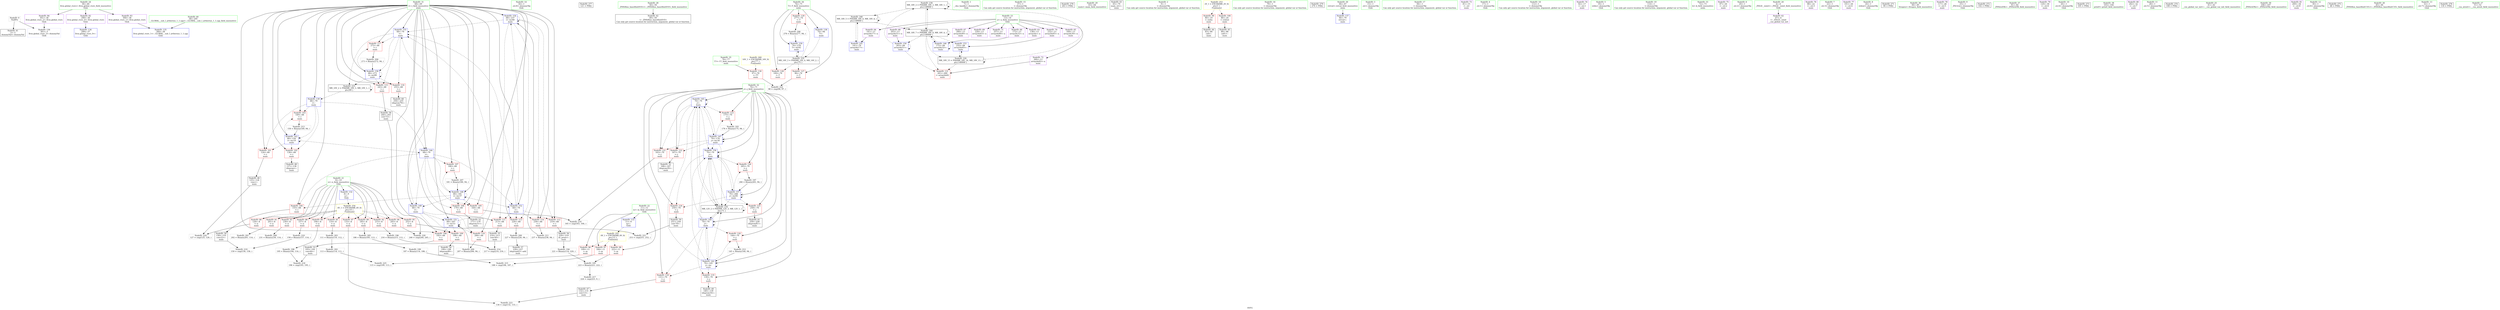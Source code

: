 digraph "SVFG" {
	label="SVFG";

	Node0x562e03833e10 [shape=record,color=grey,label="{NodeID: 0\nNullPtr}"];
	Node0x562e03833e10 -> Node0x562e0384ff10[style=solid];
	Node0x562e03833e10 -> Node0x562e03856e30[style=solid];
	Node0x562e038505f0 [shape=record,color=red,label="{NodeID: 97\n184\<--11\n\<--m\nmain\n}"];
	Node0x562e038505f0 -> Node0x562e0385cb70[style=solid];
	Node0x562e038343f0 [shape=record,color=green,label="{NodeID: 14\n34\<--1\n.str.8\<--dummyObj\nGlob }"];
	Node0x562e0387a140 [shape=record,color=black,label="{NodeID: 277\n121 = PHI()\n}"];
	Node0x562e03853f10 [shape=record,color=grey,label="{NodeID: 194\n221 = Binary(114, 220, )\n}"];
	Node0x562e03853f10 -> Node0x562e03854090[style=solid];
	Node0x562e03851150 [shape=record,color=red,label="{NodeID: 111\n213\<--68\n\<--i\nmain\n}"];
	Node0x562e03851150 -> Node0x562e03851af0[style=solid];
	Node0x562e038366f0 [shape=record,color=green,label="{NodeID: 28\n50\<--56\n_ZNSt8ios_base4InitD1Ev\<--_ZNSt8ios_base4InitD1Ev_field_insensitive\n}"];
	Node0x562e038366f0 -> Node0x562e03850010[style=solid];
	Node0x562e0385c0f0 [shape=record,color=grey,label="{NodeID: 208\n231 = Binary(230, 114, )\n}"];
	Node0x562e03856480 [shape=record,color=red,label="{NodeID: 125\n258\<--70\n\<--j\nmain\n}"];
	Node0x562e03856480 -> Node0x562e03851fd0[style=solid];
	Node0x562e03850010 [shape=record,color=black,label="{NodeID: 42\n49\<--50\n\<--_ZNSt8ios_base4InitD1Ev\nCan only get source location for instruction, argument, global var or function.}"];
	Node0x562e0385d5f0 [shape=record,color=grey,label="{NodeID: 222\n98 = cmp(96, 97, )\n}"];
	Node0x562e038570d0 [shape=record,color=blue,label="{NodeID: 139\n68\<--79\ni\<--\nmain\n}"];
	Node0x562e038570d0 -> Node0x562e03850930[style=dashed];
	Node0x562e038570d0 -> Node0x562e03850a00[style=dashed];
	Node0x562e038570d0 -> Node0x562e03850ad0[style=dashed];
	Node0x562e038570d0 -> Node0x562e03857410[style=dashed];
	Node0x562e038570d0 -> Node0x562e038574e0[style=dashed];
	Node0x562e03851bc0 [shape=record,color=black,label="{NodeID: 56\n220\<--219\nsh_prom\<--\nmain\n}"];
	Node0x562e03851bc0 -> Node0x562e03853f10[style=solid];
	Node0x562e03867c20 [shape=record,color=black,label="{NodeID: 236\nMR_18V_2 = PHI(MR_18V_3, MR_18V_1, )\npts\{140000 \}\n}"];
	Node0x562e03867c20 -> Node0x562e03867c20[style=dashed];
	Node0x562e03867c20 -> Node0x562e0386a420[style=dashed];
	Node0x562e03867c20 -> Node0x562e0386ae20[style=dashed];
	Node0x562e03857c30 [shape=record,color=blue,label="{NodeID: 153\n232\<--94\narrayidx65\<--\nmain\n}"];
	Node0x562e03857c30 -> Node0x562e03864a20[style=dashed];
	Node0x562e03852720 [shape=record,color=purple,label="{NodeID: 70\n232\<--13\narrayidx65\<--a\nmain\n}"];
	Node0x562e03852720 -> Node0x562e03857c30[style=solid];
	Node0x562e038532e0 [shape=record,color=purple,label="{NodeID: 84\n301\<--36\nllvm.global_ctors_2\<--llvm.global_ctors\nGlob }"];
	Node0x562e038532e0 -> Node0x562e03856e30[style=solid];
	Node0x562e03832f20 [shape=record,color=green,label="{NodeID: 1\n7\<--1\n__dso_handle\<--dummyObj\nGlob }"];
	Node0x562e038506c0 [shape=record,color=red,label="{NodeID: 98\n222\<--11\n\<--m\nmain\n}"];
	Node0x562e038506c0 -> Node0x562e03854090[style=solid];
	Node0x562e038344c0 [shape=record,color=green,label="{NodeID: 15\n37\<--1\n\<--dummyObj\nCan only get source location for instruction, argument, global var or function.}"];
	Node0x562e0387a240 [shape=record,color=black,label="{NodeID: 278\n263 = PHI()\n}"];
	Node0x562e03854090 [shape=record,color=grey,label="{NodeID: 195\n223 = Binary(221, 222, )\n}"];
	Node0x562e03854090 -> Node0x562e0385ce70[style=solid];
	Node0x562e03851220 [shape=record,color=red,label="{NodeID: 112\n219\<--68\n\<--i\nmain\n}"];
	Node0x562e03851220 -> Node0x562e03851bc0[style=solid];
	Node0x562e038367f0 [shape=record,color=green,label="{NodeID: 29\n63\<--64\nmain\<--main_field_insensitive\n}"];
	Node0x562e0385c270 [shape=record,color=grey,label="{NodeID: 209\n207 = Binary(206, 94, )\n}"];
	Node0x562e0385c270 -> Node0x562e03857a90[style=solid];
	Node0x562e03856550 [shape=record,color=red,label="{NodeID: 126\n265\<--70\n\<--j\nmain\n}"];
	Node0x562e03856550 -> Node0x562e03854390[style=solid];
	Node0x562e03850110 [shape=record,color=black,label="{NodeID: 43\n65\<--79\nmain_ret\<--\nmain\n}"];
	Node0x562e0385d770 [shape=record,color=grey,label="{NodeID: 223\n134 = cmp(132, 133, )\n}"];
	Node0x562e038571a0 [shape=record,color=blue,label="{NodeID: 140\n70\<--79\nj\<--\nmain\n}"];
	Node0x562e038571a0 -> Node0x562e03855ed0[style=dashed];
	Node0x562e038571a0 -> Node0x562e03855fa0[style=dashed];
	Node0x562e038571a0 -> Node0x562e03856070[style=dashed];
	Node0x562e038571a0 -> Node0x562e038571a0[style=dashed];
	Node0x562e038571a0 -> Node0x562e03857340[style=dashed];
	Node0x562e038571a0 -> Node0x562e038575b0[style=dashed];
	Node0x562e038571a0 -> Node0x562e03857ea0[style=dashed];
	Node0x562e038571a0 -> Node0x562e03867220[style=dashed];
	Node0x562e03851c90 [shape=record,color=black,label="{NodeID: 57\n228\<--227\nidxprom62\<--add\nmain\n}"];
	Node0x562e03857d00 [shape=record,color=blue,label="{NodeID: 154\n68\<--237\ni\<--inc68\nmain\n}"];
	Node0x562e03857d00 -> Node0x562e03851150[style=dashed];
	Node0x562e03857d00 -> Node0x562e03851220[style=dashed];
	Node0x562e03857d00 -> Node0x562e038512f0[style=dashed];
	Node0x562e03857d00 -> Node0x562e038513c0[style=dashed];
	Node0x562e03857d00 -> Node0x562e03857d00[style=dashed];
	Node0x562e03857d00 -> Node0x562e03857dd0[style=dashed];
	Node0x562e038527f0 [shape=record,color=purple,label="{NodeID: 71\n257\<--13\narrayidx80\<--a\nmain\n}"];
	Node0x562e038533e0 [shape=record,color=red,label="{NodeID: 85\n110\<--8\n\<--n\nmain\n}"];
	Node0x562e038533e0 -> Node0x562e0385b9b0[style=solid];
	Node0x562e03834fd0 [shape=record,color=green,label="{NodeID: 2\n9\<--1\n\<--dummyObj\nCan only get source location for instruction, argument, global var or function.}"];
	Node0x562e03850790 [shape=record,color=red,label="{NodeID: 99\n80\<--19\n\<--stdin\nmain\n}"];
	Node0x562e03850790 -> Node0x562e038501e0[style=solid];
	Node0x562e03835b70 [shape=record,color=green,label="{NodeID: 16\n79\<--1\n\<--dummyObj\nCan only get source location for instruction, argument, global var or function.}"];
	Node0x562e0387a340 [shape=record,color=black,label="{NodeID: 279\n270 = PHI()\n}"];
	Node0x562e03854210 [shape=record,color=grey,label="{NodeID: 196\n216 = Binary(215, 112, )\n}"];
	Node0x562e03854210 -> Node0x562e0385c9f0[style=solid];
	Node0x562e038512f0 [shape=record,color=red,label="{NodeID: 113\n226\<--68\n\<--i\nmain\n}"];
	Node0x562e038512f0 -> Node0x562e03854810[style=solid];
	Node0x562e038368f0 [shape=record,color=green,label="{NodeID: 30\n66\<--67\nretval\<--retval_field_insensitive\nmain\n}"];
	Node0x562e038368f0 -> Node0x562e03856f30[style=solid];
	Node0x562e0385c3f0 [shape=record,color=grey,label="{NodeID: 210\n158 = Binary(157, 114, )\n}"];
	Node0x562e0385c3f0 -> Node0x562e0385d170[style=solid];
	Node0x562e03856620 [shape=record,color=red,label="{NodeID: 127\n96\<--74\n\<--T\nmain\n}"];
	Node0x562e03856620 -> Node0x562e0385d5f0[style=solid];
	Node0x562e038501e0 [shape=record,color=black,label="{NodeID: 44\n83\<--80\ncall\<--\nmain\n}"];
	Node0x562e0385d8f0 [shape=record,color=grey,label="{NodeID: 224\n127 = cmp(125, 126, )\n}"];
	Node0x562e03857270 [shape=record,color=blue,label="{NodeID: 141\n141\<--79\narrayidx17\<--\nmain\n}"];
	Node0x562e03857270 -> Node0x562e0386ae20[style=dashed];
	Node0x562e03851d60 [shape=record,color=black,label="{NodeID: 58\n244\<--243\nconv72\<--\nmain\n}"];
	Node0x562e03851d60 -> Node0x562e0385d2f0[style=solid];
	Node0x562e03857dd0 [shape=record,color=blue,label="{NodeID: 155\n68\<--79\ni\<--\nmain\n}"];
	Node0x562e03857dd0 -> Node0x562e03851490[style=dashed];
	Node0x562e03857dd0 -> Node0x562e03855d30[style=dashed];
	Node0x562e03857dd0 -> Node0x562e03855e00[style=dashed];
	Node0x562e03857dd0 -> Node0x562e03858040[style=dashed];
	Node0x562e03857dd0 -> Node0x562e03866d20[style=dashed];
	Node0x562e038528c0 [shape=record,color=purple,label="{NodeID: 72\n260\<--13\narrayidx82\<--a\nmain\n}"];
	Node0x562e038528c0 -> Node0x562e03856960[style=solid];
	Node0x562e038534b0 [shape=record,color=red,label="{NodeID: 86\n126\<--8\n\<--n\nmain\n}"];
	Node0x562e038534b0 -> Node0x562e0385d8f0[style=solid];
	Node0x562e03836e10 [shape=record,color=green,label="{NodeID: 3\n15\<--1\n.str\<--dummyObj\nGlob }"];
	Node0x562e03850860 [shape=record,color=red,label="{NodeID: 100\n86\<--24\n\<--stdout\nmain\n}"];
	Node0x562e03850860 -> Node0x562e038502b0[style=solid];
	Node0x562e03835c40 [shape=record,color=green,label="{NodeID: 17\n94\<--1\n\<--dummyObj\nCan only get source location for instruction, argument, global var or function.}"];
	Node0x562e03854390 [shape=record,color=grey,label="{NodeID: 197\n266 = Binary(265, 94, )\n}"];
	Node0x562e03854390 -> Node0x562e03857f70[style=solid];
	Node0x562e038513c0 [shape=record,color=red,label="{NodeID: 114\n236\<--68\n\<--i\nmain\n}"];
	Node0x562e038513c0 -> Node0x562e0385c570[style=solid];
	Node0x562e038369c0 [shape=record,color=green,label="{NodeID: 31\n68\<--69\ni\<--i_field_insensitive\nmain\n}"];
	Node0x562e038369c0 -> Node0x562e03850930[style=solid];
	Node0x562e038369c0 -> Node0x562e03850a00[style=solid];
	Node0x562e038369c0 -> Node0x562e03850ad0[style=solid];
	Node0x562e038369c0 -> Node0x562e03850ba0[style=solid];
	Node0x562e038369c0 -> Node0x562e03850c70[style=solid];
	Node0x562e038369c0 -> Node0x562e03850d40[style=solid];
	Node0x562e038369c0 -> Node0x562e03850e10[style=solid];
	Node0x562e038369c0 -> Node0x562e03850ee0[style=solid];
	Node0x562e038369c0 -> Node0x562e03850fb0[style=solid];
	Node0x562e038369c0 -> Node0x562e03851080[style=solid];
	Node0x562e038369c0 -> Node0x562e03851150[style=solid];
	Node0x562e038369c0 -> Node0x562e03851220[style=solid];
	Node0x562e038369c0 -> Node0x562e038512f0[style=solid];
	Node0x562e038369c0 -> Node0x562e038513c0[style=solid];
	Node0x562e038369c0 -> Node0x562e03851490[style=solid];
	Node0x562e038369c0 -> Node0x562e03855d30[style=solid];
	Node0x562e038369c0 -> Node0x562e03855e00[style=solid];
	Node0x562e038369c0 -> Node0x562e038570d0[style=solid];
	Node0x562e038369c0 -> Node0x562e03857410[style=solid];
	Node0x562e038369c0 -> Node0x562e038574e0[style=solid];
	Node0x562e038369c0 -> Node0x562e03857820[style=solid];
	Node0x562e038369c0 -> Node0x562e038578f0[style=solid];
	Node0x562e038369c0 -> Node0x562e03857a90[style=solid];
	Node0x562e038369c0 -> Node0x562e03857b60[style=solid];
	Node0x562e038369c0 -> Node0x562e03857d00[style=solid];
	Node0x562e038369c0 -> Node0x562e03857dd0[style=solid];
	Node0x562e038369c0 -> Node0x562e03858040[style=solid];
	Node0x562e0385c570 [shape=record,color=grey,label="{NodeID: 211\n237 = Binary(236, 94, )\n}"];
	Node0x562e0385c570 -> Node0x562e03857d00[style=solid];
	Node0x562e038566f0 [shape=record,color=red,label="{NodeID: 128\n100\<--74\n\<--T\nmain\n}"];
	Node0x562e038502b0 [shape=record,color=black,label="{NodeID: 45\n89\<--86\ncall1\<--\nmain\n}"];
	Node0x562e0385da70 [shape=record,color=grey,label="{NodeID: 225\n115 = cmp(109, 113, )\n}"];
	Node0x562e03857340 [shape=record,color=blue,label="{NodeID: 142\n70\<--145\nj\<--inc\nmain\n}"];
	Node0x562e03857340 -> Node0x562e03855ed0[style=dashed];
	Node0x562e03857340 -> Node0x562e03855fa0[style=dashed];
	Node0x562e03857340 -> Node0x562e03856070[style=dashed];
	Node0x562e03857340 -> Node0x562e038571a0[style=dashed];
	Node0x562e03857340 -> Node0x562e03857340[style=dashed];
	Node0x562e03857340 -> Node0x562e038575b0[style=dashed];
	Node0x562e03857340 -> Node0x562e03857ea0[style=dashed];
	Node0x562e03857340 -> Node0x562e03867220[style=dashed];
	Node0x562e03851e30 [shape=record,color=black,label="{NodeID: 59\n251\<--250\nconv76\<--\nmain\n}"];
	Node0x562e03851e30 -> Node0x562e0385d470[style=solid];
	Node0x562e03857ea0 [shape=record,color=blue,label="{NodeID: 156\n70\<--79\nj\<--\nmain\n}"];
	Node0x562e03857ea0 -> Node0x562e038563b0[style=dashed];
	Node0x562e03857ea0 -> Node0x562e03856480[style=dashed];
	Node0x562e03857ea0 -> Node0x562e03856550[style=dashed];
	Node0x562e03857ea0 -> Node0x562e03857ea0[style=dashed];
	Node0x562e03857ea0 -> Node0x562e03857f70[style=dashed];
	Node0x562e03857ea0 -> Node0x562e03867220[style=dashed];
	Node0x562e03852990 [shape=record,color=purple,label="{NodeID: 73\n81\<--15\n\<--.str\nmain\n}"];
	Node0x562e0386d520 [shape=record,color=yellow,style=double,label="{NodeID: 253\n2V_1 = ENCHI(MR_2V_0)\npts\{1 \}\nFun[main]}"];
	Node0x562e0386d520 -> Node0x562e03850790[style=dashed];
	Node0x562e0386d520 -> Node0x562e03850860[style=dashed];
	Node0x562e03853580 [shape=record,color=red,label="{NodeID: 87\n133\<--8\n\<--n\nmain\n}"];
	Node0x562e03853580 -> Node0x562e0385d770[style=solid];
	Node0x562e03836ea0 [shape=record,color=green,label="{NodeID: 4\n17\<--1\n.str.1\<--dummyObj\nGlob }"];
	Node0x562e03850930 [shape=record,color=red,label="{NodeID: 101\n124\<--68\n\<--i\nmain\n}"];
	Node0x562e03850930 -> Node0x562e03850380[style=solid];
	Node0x562e03835d10 [shape=record,color=green,label="{NodeID: 18\n112\<--1\n\<--dummyObj\nCan only get source location for instruction, argument, global var or function.}"];
	Node0x562e03854510 [shape=record,color=grey,label="{NodeID: 198\n195 = Binary(194, 114, )\n}"];
	Node0x562e03854510 -> Node0x562e0385cff0[style=solid];
	Node0x562e03851490 [shape=record,color=red,label="{NodeID: 115\n243\<--68\n\<--i\nmain\n}"];
	Node0x562e03851490 -> Node0x562e03851d60[style=solid];
	Node0x562e03836a90 [shape=record,color=green,label="{NodeID: 32\n70\<--71\nj\<--j_field_insensitive\nmain\n}"];
	Node0x562e03836a90 -> Node0x562e03855ed0[style=solid];
	Node0x562e03836a90 -> Node0x562e03855fa0[style=solid];
	Node0x562e03836a90 -> Node0x562e03856070[style=solid];
	Node0x562e03836a90 -> Node0x562e03856140[style=solid];
	Node0x562e03836a90 -> Node0x562e03856210[style=solid];
	Node0x562e03836a90 -> Node0x562e038562e0[style=solid];
	Node0x562e03836a90 -> Node0x562e038563b0[style=solid];
	Node0x562e03836a90 -> Node0x562e03856480[style=solid];
	Node0x562e03836a90 -> Node0x562e03856550[style=solid];
	Node0x562e03836a90 -> Node0x562e038571a0[style=solid];
	Node0x562e03836a90 -> Node0x562e03857340[style=solid];
	Node0x562e03836a90 -> Node0x562e038575b0[style=solid];
	Node0x562e03836a90 -> Node0x562e03857750[style=solid];
	Node0x562e03836a90 -> Node0x562e03857ea0[style=solid];
	Node0x562e03836a90 -> Node0x562e03857f70[style=solid];
	Node0x562e0385c6f0 [shape=record,color=grey,label="{NodeID: 212\n145 = Binary(144, 94, )\n}"];
	Node0x562e0385c6f0 -> Node0x562e03857340[style=solid];
	Node0x562e038567c0 [shape=record,color=red,label="{NodeID: 129\n277\<--74\n\<--T\nmain\n}"];
	Node0x562e038567c0 -> Node0x562e0385bdf0[style=solid];
	Node0x562e03850380 [shape=record,color=black,label="{NodeID: 46\n125\<--124\nconv\<--\nmain\n}"];
	Node0x562e03850380 -> Node0x562e0385d8f0[style=solid];
	Node0x562e03864a20 [shape=record,color=black,label="{NodeID: 226\nMR_18V_15 = PHI(MR_18V_14, MR_18V_13, )\npts\{140000 \}\n}"];
	Node0x562e03864a20 -> Node0x562e03856960[style=dashed];
	Node0x562e03864a20 -> Node0x562e03857c30[style=dashed];
	Node0x562e03864a20 -> Node0x562e03864a20[style=dashed];
	Node0x562e03864a20 -> Node0x562e03867c20[style=dashed];
	Node0x562e03857410 [shape=record,color=blue,label="{NodeID: 143\n68\<--150\ni\<--inc19\nmain\n}"];
	Node0x562e03857410 -> Node0x562e03850930[style=dashed];
	Node0x562e03857410 -> Node0x562e03850a00[style=dashed];
	Node0x562e03857410 -> Node0x562e03850ad0[style=dashed];
	Node0x562e03857410 -> Node0x562e03857410[style=dashed];
	Node0x562e03857410 -> Node0x562e038574e0[style=dashed];
	Node0x562e03851f00 [shape=record,color=black,label="{NodeID: 60\n256\<--255\nidxprom79\<--\nmain\n}"];
	Node0x562e03857f70 [shape=record,color=blue,label="{NodeID: 157\n70\<--266\nj\<--inc85\nmain\n}"];
	Node0x562e03857f70 -> Node0x562e038563b0[style=dashed];
	Node0x562e03857f70 -> Node0x562e03856480[style=dashed];
	Node0x562e03857f70 -> Node0x562e03856550[style=dashed];
	Node0x562e03857f70 -> Node0x562e03857ea0[style=dashed];
	Node0x562e03857f70 -> Node0x562e03857f70[style=dashed];
	Node0x562e03857f70 -> Node0x562e03867220[style=dashed];
	Node0x562e03852a60 [shape=record,color=purple,label="{NodeID: 74\n82\<--17\n\<--.str.1\nmain\n}"];
	Node0x562e0386e040 [shape=record,color=yellow,style=double,label="{NodeID: 254\n4V_1 = ENCHI(MR_4V_0)\npts\{10 \}\nFun[main]}"];
	Node0x562e0386e040 -> Node0x562e038533e0[style=dashed];
	Node0x562e0386e040 -> Node0x562e038534b0[style=dashed];
	Node0x562e0386e040 -> Node0x562e03853580[style=dashed];
	Node0x562e0386e040 -> Node0x562e03853650[style=dashed];
	Node0x562e0386e040 -> Node0x562e03853720[style=dashed];
	Node0x562e0386e040 -> Node0x562e038537f0[style=dashed];
	Node0x562e0386e040 -> Node0x562e038538c0[style=dashed];
	Node0x562e0386e040 -> Node0x562e03853990[style=dashed];
	Node0x562e0386e040 -> Node0x562e03853a60[style=dashed];
	Node0x562e0386e040 -> Node0x562e03853b30[style=dashed];
	Node0x562e0386e040 -> Node0x562e03853c00[style=dashed];
	Node0x562e03853650 [shape=record,color=red,label="{NodeID: 88\n157\<--8\n\<--n\nmain\n}"];
	Node0x562e03853650 -> Node0x562e0385c3f0[style=solid];
	Node0x562e03834df0 [shape=record,color=green,label="{NodeID: 5\n19\<--1\nstdin\<--dummyObj\nGlob }"];
	Node0x562e03850a00 [shape=record,color=red,label="{NodeID: 102\n136\<--68\n\<--i\nmain\n}"];
	Node0x562e03850a00 -> Node0x562e03851540[style=solid];
	Node0x562e03835de0 [shape=record,color=green,label="{NodeID: 19\n114\<--1\n\<--dummyObj\nCan only get source location for instruction, argument, global var or function.}"];
	Node0x562e03854690 [shape=record,color=grey,label="{NodeID: 199\n187 = Binary(114, 186, )\n}"];
	Node0x562e03854690 -> Node0x562e0385cb70[style=solid];
	Node0x562e03855d30 [shape=record,color=red,label="{NodeID: 116\n255\<--68\n\<--i\nmain\n}"];
	Node0x562e03855d30 -> Node0x562e03851f00[style=solid];
	Node0x562e03836b60 [shape=record,color=green,label="{NodeID: 33\n72\<--73\nk\<--k_field_insensitive\nmain\n}"];
	Node0x562e0385c870 [shape=record,color=grey,label="{NodeID: 213\n150 = Binary(149, 94, )\n}"];
	Node0x562e0385c870 -> Node0x562e03857410[style=solid];
	Node0x562e03856890 [shape=record,color=red,label="{NodeID: 130\n97\<--76\n\<--TT\nmain\n}"];
	Node0x562e03856890 -> Node0x562e0385d5f0[style=solid];
	Node0x562e03850450 [shape=record,color=black,label="{NodeID: 47\n132\<--131\nconv13\<--\nmain\n}"];
	Node0x562e03850450 -> Node0x562e0385d770[style=solid];
	Node0x562e038574e0 [shape=record,color=blue,label="{NodeID: 144\n68\<--79\ni\<--\nmain\n}"];
	Node0x562e038574e0 -> Node0x562e03850ba0[style=dashed];
	Node0x562e038574e0 -> Node0x562e03850c70[style=dashed];
	Node0x562e038574e0 -> Node0x562e03850d40[style=dashed];
	Node0x562e038574e0 -> Node0x562e03850e10[style=dashed];
	Node0x562e038574e0 -> Node0x562e03857820[style=dashed];
	Node0x562e038574e0 -> Node0x562e038578f0[style=dashed];
	Node0x562e038574e0 -> Node0x562e03857b60[style=dashed];
	Node0x562e03851fd0 [shape=record,color=black,label="{NodeID: 61\n259\<--258\nidxprom81\<--\nmain\n}"];
	Node0x562e03858040 [shape=record,color=blue,label="{NodeID: 158\n68\<--273\ni\<--inc89\nmain\n}"];
	Node0x562e03858040 -> Node0x562e03851490[style=dashed];
	Node0x562e03858040 -> Node0x562e03855d30[style=dashed];
	Node0x562e03858040 -> Node0x562e03855e00[style=dashed];
	Node0x562e03858040 -> Node0x562e03858040[style=dashed];
	Node0x562e03858040 -> Node0x562e03866d20[style=dashed];
	Node0x562e03852b30 [shape=record,color=purple,label="{NodeID: 75\n87\<--20\n\<--.str.2\nmain\n}"];
	Node0x562e0386e120 [shape=record,color=yellow,style=double,label="{NodeID: 255\n6V_1 = ENCHI(MR_6V_0)\npts\{12 \}\nFun[main]}"];
	Node0x562e0386e120 -> Node0x562e03850520[style=dashed];
	Node0x562e0386e120 -> Node0x562e038505f0[style=dashed];
	Node0x562e0386e120 -> Node0x562e038506c0[style=dashed];
	Node0x562e03853720 [shape=record,color=red,label="{NodeID: 89\n185\<--8\n\<--n\nmain\n}"];
	Node0x562e03853720 -> Node0x562e0385bc70[style=solid];
	Node0x562e03834e80 [shape=record,color=green,label="{NodeID: 6\n20\<--1\n.str.2\<--dummyObj\nGlob }"];
	Node0x562e03850ad0 [shape=record,color=red,label="{NodeID: 103\n149\<--68\n\<--i\nmain\n}"];
	Node0x562e03850ad0 -> Node0x562e0385c870[style=solid];
	Node0x562e03835f00 [shape=record,color=green,label="{NodeID: 20\n4\<--6\n_ZStL8__ioinit\<--_ZStL8__ioinit_field_insensitive\nGlob }"];
	Node0x562e03835f00 -> Node0x562e038520a0[style=solid];
	Node0x562e03854810 [shape=record,color=grey,label="{NodeID: 200\n227 = Binary(226, 94, )\n}"];
	Node0x562e03854810 -> Node0x562e03851c90[style=solid];
	Node0x562e03855e00 [shape=record,color=red,label="{NodeID: 117\n272\<--68\n\<--i\nmain\n}"];
	Node0x562e03855e00 -> Node0x562e0385baf0[style=solid];
	Node0x562e03836c30 [shape=record,color=green,label="{NodeID: 34\n74\<--75\nT\<--T_field_insensitive\nmain\n}"];
	Node0x562e03836c30 -> Node0x562e03856620[style=solid];
	Node0x562e03836c30 -> Node0x562e038566f0[style=solid];
	Node0x562e03836c30 -> Node0x562e038567c0[style=solid];
	Node0x562e03836c30 -> Node0x562e03857000[style=solid];
	Node0x562e03836c30 -> Node0x562e03858110[style=solid];
	Node0x562e0385c9f0 [shape=record,color=grey,label="{NodeID: 214\n217 = cmp(214, 216, )\n}"];
	Node0x562e03856960 [shape=record,color=red,label="{NodeID: 131\n261\<--260\n\<--arrayidx82\nmain\n}"];
	Node0x562e03851540 [shape=record,color=black,label="{NodeID: 48\n137\<--136\nidxprom\<--\nmain\n}"];
	Node0x562e038575b0 [shape=record,color=blue,label="{NodeID: 145\n70\<--79\nj\<--\nmain\n}"];
	Node0x562e038575b0 -> Node0x562e03856140[style=dashed];
	Node0x562e038575b0 -> Node0x562e03856210[style=dashed];
	Node0x562e038575b0 -> Node0x562e038562e0[style=dashed];
	Node0x562e038575b0 -> Node0x562e038575b0[style=dashed];
	Node0x562e038575b0 -> Node0x562e03857750[style=dashed];
	Node0x562e038575b0 -> Node0x562e03857ea0[style=dashed];
	Node0x562e038575b0 -> Node0x562e03867220[style=dashed];
	Node0x562e038520a0 [shape=record,color=purple,label="{NodeID: 62\n47\<--4\n\<--_ZStL8__ioinit\n__cxx_global_var_init\n}"];
	Node0x562e03858110 [shape=record,color=blue,label="{NodeID: 159\n74\<--278\nT\<--inc92\nmain\n}"];
	Node0x562e03858110 -> Node0x562e03867720[style=dashed];
	Node0x562e03852c00 [shape=record,color=purple,label="{NodeID: 76\n88\<--22\n\<--.str.3\nmain\n}"];
	Node0x562e038537f0 [shape=record,color=red,label="{NodeID: 90\n194\<--8\n\<--n\nmain\n}"];
	Node0x562e038537f0 -> Node0x562e03854510[style=solid];
	Node0x562e03834070 [shape=record,color=green,label="{NodeID: 7\n22\<--1\n.str.3\<--dummyObj\nGlob }"];
	Node0x562e03850ba0 [shape=record,color=red,label="{NodeID: 104\n155\<--68\n\<--i\nmain\n}"];
	Node0x562e03850ba0 -> Node0x562e038516e0[style=solid];
	Node0x562e03835fd0 [shape=record,color=green,label="{NodeID: 21\n8\<--10\nn\<--n_field_insensitive\nGlob }"];
	Node0x562e03835fd0 -> Node0x562e038533e0[style=solid];
	Node0x562e03835fd0 -> Node0x562e038534b0[style=solid];
	Node0x562e03835fd0 -> Node0x562e03853580[style=solid];
	Node0x562e03835fd0 -> Node0x562e03853650[style=solid];
	Node0x562e03835fd0 -> Node0x562e03853720[style=solid];
	Node0x562e03835fd0 -> Node0x562e038537f0[style=solid];
	Node0x562e03835fd0 -> Node0x562e038538c0[style=solid];
	Node0x562e03835fd0 -> Node0x562e03853990[style=solid];
	Node0x562e03835fd0 -> Node0x562e03853a60[style=solid];
	Node0x562e03835fd0 -> Node0x562e03853b30[style=solid];
	Node0x562e03835fd0 -> Node0x562e03853c00[style=solid];
	Node0x562e03835fd0 -> Node0x562e03856a30[style=solid];
	Node0x562e03854990 [shape=record,color=grey,label="{NodeID: 201\n202 = Binary(201, 114, )\n}"];
	Node0x562e03855ed0 [shape=record,color=red,label="{NodeID: 118\n131\<--70\n\<--j\nmain\n}"];
	Node0x562e03855ed0 -> Node0x562e03850450[style=solid];
	Node0x562e03836d00 [shape=record,color=green,label="{NodeID: 35\n76\<--77\nTT\<--TT_field_insensitive\nmain\n}"];
	Node0x562e03836d00 -> Node0x562e03856890[style=solid];
	Node0x562e0385cb70 [shape=record,color=grey,label="{NodeID: 215\n188 = cmp(184, 187, )\n}"];
	Node0x562e03856a30 [shape=record,color=blue,label="{NodeID: 132\n8\<--9\nn\<--\nGlob }"];
	Node0x562e03856a30 -> Node0x562e0386e040[style=dashed];
	Node0x562e03851610 [shape=record,color=black,label="{NodeID: 49\n140\<--139\nidxprom16\<--\nmain\n}"];
	Node0x562e03857680 [shape=record,color=blue,label="{NodeID: 146\n172\<--94\narrayidx32\<--\nmain\n}"];
	Node0x562e03857680 -> Node0x562e03857680[style=dashed];
	Node0x562e03857680 -> Node0x562e0386a420[style=dashed];
	Node0x562e03852170 [shape=record,color=purple,label="{NodeID: 63\n138\<--13\narrayidx\<--a\nmain\n}"];
	Node0x562e03852cd0 [shape=record,color=purple,label="{NodeID: 77\n101\<--26\n\<--.str.4\nmain\n}"];
	Node0x562e038538c0 [shape=record,color=red,label="{NodeID: 91\n201\<--8\n\<--n\nmain\n}"];
	Node0x562e038538c0 -> Node0x562e03854990[style=solid];
	Node0x562e03834100 [shape=record,color=green,label="{NodeID: 8\n24\<--1\nstdout\<--dummyObj\nGlob }"];
	Node0x562e035c2c70 [shape=record,color=black,label="{NodeID: 271\n90 = PHI()\n}"];
	Node0x562e03850c70 [shape=record,color=red,label="{NodeID: 105\n164\<--68\n\<--i\nmain\n}"];
	Node0x562e03850c70 -> Node0x562e0385ccf0[style=solid];
	Node0x562e038360a0 [shape=record,color=green,label="{NodeID: 22\n11\<--12\nm\<--m_field_insensitive\nGlob }"];
	Node0x562e038360a0 -> Node0x562e03850520[style=solid];
	Node0x562e038360a0 -> Node0x562e038505f0[style=solid];
	Node0x562e038360a0 -> Node0x562e038506c0[style=solid];
	Node0x562e038360a0 -> Node0x562e03856b30[style=solid];
	Node0x562e03854b10 [shape=record,color=grey,label="{NodeID: 202\n113 = Binary(114, 111, )\n}"];
	Node0x562e03854b10 -> Node0x562e0385da70[style=solid];
	Node0x562e03855fa0 [shape=record,color=red,label="{NodeID: 119\n139\<--70\n\<--j\nmain\n}"];
	Node0x562e03855fa0 -> Node0x562e03851610[style=solid];
	Node0x562e0384fa10 [shape=record,color=green,label="{NodeID: 36\n84\<--85\nfreopen\<--freopen_field_insensitive\n}"];
	Node0x562e0385ccf0 [shape=record,color=grey,label="{NodeID: 216\n165 = cmp(163, 164, )\n}"];
	Node0x562e03856b30 [shape=record,color=blue,label="{NodeID: 133\n11\<--9\nm\<--\nGlob }"];
	Node0x562e03856b30 -> Node0x562e0386e120[style=dashed];
	Node0x562e038516e0 [shape=record,color=black,label="{NodeID: 50\n156\<--155\nconv22\<--\nmain\n}"];
	Node0x562e038516e0 -> Node0x562e0385d170[style=solid];
	Node0x562e03857750 [shape=record,color=blue,label="{NodeID: 147\n70\<--176\nj\<--inc34\nmain\n}"];
	Node0x562e03857750 -> Node0x562e03856140[style=dashed];
	Node0x562e03857750 -> Node0x562e03856210[style=dashed];
	Node0x562e03857750 -> Node0x562e038562e0[style=dashed];
	Node0x562e03857750 -> Node0x562e038575b0[style=dashed];
	Node0x562e03857750 -> Node0x562e03857750[style=dashed];
	Node0x562e03857750 -> Node0x562e03857ea0[style=dashed];
	Node0x562e03857750 -> Node0x562e03867220[style=dashed];
	Node0x562e03852240 [shape=record,color=purple,label="{NodeID: 64\n141\<--13\narrayidx17\<--a\nmain\n}"];
	Node0x562e03852240 -> Node0x562e03857270[style=solid];
	Node0x562e0386a420 [shape=record,color=black,label="{NodeID: 244\nMR_18V_7 = PHI(MR_18V_8, MR_18V_4, )\npts\{140000 \}\n}"];
	Node0x562e0386a420 -> Node0x562e03856960[style=dashed];
	Node0x562e0386a420 -> Node0x562e03857680[style=dashed];
	Node0x562e0386a420 -> Node0x562e038579c0[style=dashed];
	Node0x562e0386a420 -> Node0x562e03857c30[style=dashed];
	Node0x562e0386a420 -> Node0x562e03864a20[style=dashed];
	Node0x562e0386a420 -> Node0x562e03867c20[style=dashed];
	Node0x562e0386a420 -> Node0x562e0386a420[style=dashed];
	Node0x562e03852da0 [shape=record,color=purple,label="{NodeID: 78\n117\<--28\n\<--.str.5\nmain\n}"];
	Node0x562e03853990 [shape=record,color=red,label="{NodeID: 92\n215\<--8\n\<--n\nmain\n}"];
	Node0x562e03853990 -> Node0x562e03854210[style=solid];
	Node0x562e03834190 [shape=record,color=green,label="{NodeID: 9\n25\<--1\n_ZSt3cin\<--dummyObj\nGlob }"];
	Node0x562e038796b0 [shape=record,color=black,label="{NodeID: 272\n102 = PHI()\n}"];
	Node0x562e03850d40 [shape=record,color=red,label="{NodeID: 106\n170\<--68\n\<--i\nmain\n}"];
	Node0x562e03850d40 -> Node0x562e03851880[style=solid];
	Node0x562e038361a0 [shape=record,color=green,label="{NodeID: 23\n13\<--14\na\<--a_field_insensitive\nGlob }"];
	Node0x562e038361a0 -> Node0x562e03852170[style=solid];
	Node0x562e038361a0 -> Node0x562e03852240[style=solid];
	Node0x562e038361a0 -> Node0x562e03852310[style=solid];
	Node0x562e038361a0 -> Node0x562e038523e0[style=solid];
	Node0x562e038361a0 -> Node0x562e038524b0[style=solid];
	Node0x562e038361a0 -> Node0x562e03852580[style=solid];
	Node0x562e038361a0 -> Node0x562e03852650[style=solid];
	Node0x562e038361a0 -> Node0x562e03852720[style=solid];
	Node0x562e038361a0 -> Node0x562e038527f0[style=solid];
	Node0x562e038361a0 -> Node0x562e038528c0[style=solid];
	Node0x562e0385b9b0 [shape=record,color=grey,label="{NodeID: 203\n111 = Binary(110, 112, )\n}"];
	Node0x562e0385b9b0 -> Node0x562e03854b10[style=solid];
	Node0x562e03856070 [shape=record,color=red,label="{NodeID: 120\n144\<--70\n\<--j\nmain\n}"];
	Node0x562e03856070 -> Node0x562e0385c6f0[style=solid];
	Node0x562e0384fb10 [shape=record,color=green,label="{NodeID: 37\n91\<--92\n_ZNSirsERi\<--_ZNSirsERi_field_insensitive\n}"];
	Node0x562e0385ce70 [shape=record,color=grey,label="{NodeID: 217\n224 = cmp(223, 9, )\n}"];
	Node0x562e03856c30 [shape=record,color=blue,label="{NodeID: 134\n299\<--37\nllvm.global_ctors_0\<--\nGlob }"];
	Node0x562e038517b0 [shape=record,color=black,label="{NodeID: 51\n168\<--167\nidxprom29\<--\nmain\n}"];
	Node0x562e03857820 [shape=record,color=blue,label="{NodeID: 148\n68\<--181\ni\<--inc37\nmain\n}"];
	Node0x562e03857820 -> Node0x562e03850ba0[style=dashed];
	Node0x562e03857820 -> Node0x562e03850c70[style=dashed];
	Node0x562e03857820 -> Node0x562e03850d40[style=dashed];
	Node0x562e03857820 -> Node0x562e03850e10[style=dashed];
	Node0x562e03857820 -> Node0x562e03857820[style=dashed];
	Node0x562e03857820 -> Node0x562e038578f0[style=dashed];
	Node0x562e03857820 -> Node0x562e03857b60[style=dashed];
	Node0x562e03852310 [shape=record,color=purple,label="{NodeID: 65\n169\<--13\narrayidx30\<--a\nmain\n}"];
	Node0x562e03852e70 [shape=record,color=purple,label="{NodeID: 79\n120\<--30\n\<--.str.6\nmain\n}"];
	Node0x562e03853a60 [shape=record,color=red,label="{NodeID: 93\n230\<--8\n\<--n\nmain\n}"];
	Node0x562e03853a60 -> Node0x562e0385c0f0[style=solid];
	Node0x562e03835530 [shape=record,color=green,label="{NodeID: 10\n26\<--1\n.str.4\<--dummyObj\nGlob }"];
	Node0x562e038797b0 [shape=record,color=black,label="{NodeID: 273\n105 = PHI()\n}"];
	Node0x562e03850e10 [shape=record,color=red,label="{NodeID: 107\n180\<--68\n\<--i\nmain\n}"];
	Node0x562e03850e10 -> Node0x562e0385bf70[style=solid];
	Node0x562e038349a0 [shape=record,color=green,label="{NodeID: 24\n36\<--40\nllvm.global_ctors\<--llvm.global_ctors_field_insensitive\nGlob }"];
	Node0x562e038349a0 -> Node0x562e038530e0[style=solid];
	Node0x562e038349a0 -> Node0x562e038531e0[style=solid];
	Node0x562e038349a0 -> Node0x562e038532e0[style=solid];
	Node0x562e0385baf0 [shape=record,color=grey,label="{NodeID: 204\n273 = Binary(272, 94, )\n}"];
	Node0x562e0385baf0 -> Node0x562e03858040[style=solid];
	Node0x562e03856140 [shape=record,color=red,label="{NodeID: 121\n163\<--70\n\<--j\nmain\n}"];
	Node0x562e03856140 -> Node0x562e0385ccf0[style=solid];
	Node0x562e0384fc10 [shape=record,color=green,label="{NodeID: 38\n103\<--104\nprintf\<--printf_field_insensitive\n}"];
	Node0x562e0385cff0 [shape=record,color=grey,label="{NodeID: 218\n196 = cmp(193, 195, )\n}"];
	Node0x562e03856d30 [shape=record,color=blue,label="{NodeID: 135\n300\<--38\nllvm.global_ctors_1\<--_GLOBAL__sub_I_artberryx_1_1.cpp\nGlob }"];
	Node0x562e03851880 [shape=record,color=black,label="{NodeID: 52\n171\<--170\nidxprom31\<--\nmain\n}"];
	Node0x562e038578f0 [shape=record,color=blue,label="{NodeID: 149\n68\<--79\ni\<--\nmain\n}"];
	Node0x562e038578f0 -> Node0x562e03850ee0[style=dashed];
	Node0x562e038578f0 -> Node0x562e03850fb0[style=dashed];
	Node0x562e038578f0 -> Node0x562e03851080[style=dashed];
	Node0x562e038578f0 -> Node0x562e03857a90[style=dashed];
	Node0x562e038578f0 -> Node0x562e03857dd0[style=dashed];
	Node0x562e038523e0 [shape=record,color=purple,label="{NodeID: 66\n172\<--13\narrayidx32\<--a\nmain\n}"];
	Node0x562e038523e0 -> Node0x562e03857680[style=solid];
	Node0x562e0386ae20 [shape=record,color=black,label="{NodeID: 246\nMR_18V_5 = PHI(MR_18V_6, MR_18V_4, )\npts\{140000 \}\n}"];
	Node0x562e0386ae20 -> Node0x562e03857270[style=dashed];
	Node0x562e0386ae20 -> Node0x562e0386a420[style=dashed];
	Node0x562e0386ae20 -> Node0x562e0386ae20[style=dashed];
	Node0x562e03852f40 [shape=record,color=purple,label="{NodeID: 80\n262\<--32\n\<--.str.7\nmain\n}"];
	Node0x562e0386e5b0 [shape=record,color=yellow,style=double,label="{NodeID: 260\n16V_1 = ENCHI(MR_16V_0)\npts\{77 \}\nFun[main]}"];
	Node0x562e0386e5b0 -> Node0x562e03856890[style=dashed];
	Node0x562e03853b30 [shape=record,color=red,label="{NodeID: 94\n245\<--8\n\<--n\nmain\n}"];
	Node0x562e03853b30 -> Node0x562e0385d2f0[style=solid];
	Node0x562e03835600 [shape=record,color=green,label="{NodeID: 11\n28\<--1\n.str.5\<--dummyObj\nGlob }"];
	Node0x562e03879ed0 [shape=record,color=black,label="{NodeID: 274\n108 = PHI()\n}"];
	Node0x562e03850ee0 [shape=record,color=red,label="{NodeID: 108\n192\<--68\n\<--i\nmain\n}"];
	Node0x562e03850ee0 -> Node0x562e03851950[style=solid];
	Node0x562e03834aa0 [shape=record,color=green,label="{NodeID: 25\n41\<--42\n__cxx_global_var_init\<--__cxx_global_var_init_field_insensitive\n}"];
	Node0x562e0385bc70 [shape=record,color=grey,label="{NodeID: 205\n186 = Binary(185, 112, )\n}"];
	Node0x562e0385bc70 -> Node0x562e03854690[style=solid];
	Node0x562e03856210 [shape=record,color=red,label="{NodeID: 122\n167\<--70\n\<--j\nmain\n}"];
	Node0x562e03856210 -> Node0x562e038517b0[style=solid];
	Node0x562e0384fd10 [shape=record,color=green,label="{NodeID: 39\n106\<--107\n_ZNSirsERx\<--_ZNSirsERx_field_insensitive\n}"];
	Node0x562e0385d170 [shape=record,color=grey,label="{NodeID: 219\n159 = cmp(156, 158, )\n}"];
	Node0x562e03856e30 [shape=record,color=blue, style = dotted,label="{NodeID: 136\n301\<--3\nllvm.global_ctors_2\<--dummyVal\nGlob }"];
	Node0x562e03851950 [shape=record,color=black,label="{NodeID: 53\n193\<--192\nconv44\<--\nmain\n}"];
	Node0x562e03851950 -> Node0x562e0385cff0[style=solid];
	Node0x562e03866d20 [shape=record,color=black,label="{NodeID: 233\nMR_10V_2 = PHI(MR_10V_3, MR_10V_1, )\npts\{69 \}\n}"];
	Node0x562e03866d20 -> Node0x562e038570d0[style=dashed];
	Node0x562e03866d20 -> Node0x562e03866d20[style=dashed];
	Node0x562e038579c0 [shape=record,color=blue,label="{NodeID: 150\n203\<--94\narrayidx51\<--\nmain\n}"];
	Node0x562e038579c0 -> Node0x562e03856960[style=dashed];
	Node0x562e038579c0 -> Node0x562e038579c0[style=dashed];
	Node0x562e038579c0 -> Node0x562e03867c20[style=dashed];
	Node0x562e038524b0 [shape=record,color=purple,label="{NodeID: 67\n200\<--13\narrayidx49\<--a\nmain\n}"];
	Node0x562e03853010 [shape=record,color=purple,label="{NodeID: 81\n269\<--34\n\<--.str.8\nmain\n}"];
	Node0x562e03853c00 [shape=record,color=red,label="{NodeID: 95\n252\<--8\n\<--n\nmain\n}"];
	Node0x562e03853c00 -> Node0x562e0385d470[style=solid];
	Node0x562e03834290 [shape=record,color=green,label="{NodeID: 12\n30\<--1\n.str.6\<--dummyObj\nGlob }"];
	Node0x562e03879fa0 [shape=record,color=black,label="{NodeID: 275\n48 = PHI()\n}"];
	Node0x562e03850fb0 [shape=record,color=red,label="{NodeID: 109\n198\<--68\n\<--i\nmain\n}"];
	Node0x562e03850fb0 -> Node0x562e03851a20[style=solid];
	Node0x562e03834ba0 [shape=record,color=green,label="{NodeID: 26\n45\<--46\n_ZNSt8ios_base4InitC1Ev\<--_ZNSt8ios_base4InitC1Ev_field_insensitive\n}"];
	Node0x562e0385bdf0 [shape=record,color=grey,label="{NodeID: 206\n278 = Binary(277, 94, )\n}"];
	Node0x562e0385bdf0 -> Node0x562e03858110[style=solid];
	Node0x562e038562e0 [shape=record,color=red,label="{NodeID: 123\n175\<--70\n\<--j\nmain\n}"];
	Node0x562e038562e0 -> Node0x562e03853d90[style=solid];
	Node0x562e0384fe10 [shape=record,color=green,label="{NodeID: 40\n38\<--295\n_GLOBAL__sub_I_artberryx_1_1.cpp\<--_GLOBAL__sub_I_artberryx_1_1.cpp_field_insensitive\n}"];
	Node0x562e0384fe10 -> Node0x562e03856d30[style=solid];
	Node0x562e0385d2f0 [shape=record,color=grey,label="{NodeID: 220\n246 = cmp(244, 245, )\n}"];
	Node0x562e03856f30 [shape=record,color=blue,label="{NodeID: 137\n66\<--79\nretval\<--\nmain\n}"];
	Node0x562e03851a20 [shape=record,color=black,label="{NodeID: 54\n199\<--198\nidxprom48\<--\nmain\n}"];
	Node0x562e03867220 [shape=record,color=black,label="{NodeID: 234\nMR_12V_2 = PHI(MR_12V_3, MR_12V_1, )\npts\{71 \}\n}"];
	Node0x562e03867220 -> Node0x562e038571a0[style=dashed];
	Node0x562e03867220 -> Node0x562e038575b0[style=dashed];
	Node0x562e03867220 -> Node0x562e03857ea0[style=dashed];
	Node0x562e03867220 -> Node0x562e03867220[style=dashed];
	Node0x562e03857a90 [shape=record,color=blue,label="{NodeID: 151\n68\<--207\ni\<--inc53\nmain\n}"];
	Node0x562e03857a90 -> Node0x562e03850ee0[style=dashed];
	Node0x562e03857a90 -> Node0x562e03850fb0[style=dashed];
	Node0x562e03857a90 -> Node0x562e03851080[style=dashed];
	Node0x562e03857a90 -> Node0x562e03857a90[style=dashed];
	Node0x562e03857a90 -> Node0x562e03857dd0[style=dashed];
	Node0x562e03852580 [shape=record,color=purple,label="{NodeID: 68\n203\<--13\narrayidx51\<--a\nmain\n}"];
	Node0x562e03852580 -> Node0x562e038579c0[style=solid];
	Node0x562e038530e0 [shape=record,color=purple,label="{NodeID: 82\n299\<--36\nllvm.global_ctors_0\<--llvm.global_ctors\nGlob }"];
	Node0x562e038530e0 -> Node0x562e03856c30[style=solid];
	Node0x562e03850520 [shape=record,color=red,label="{NodeID: 96\n109\<--11\n\<--m\nmain\n}"];
	Node0x562e03850520 -> Node0x562e0385da70[style=solid];
	Node0x562e03834320 [shape=record,color=green,label="{NodeID: 13\n32\<--1\n.str.7\<--dummyObj\nGlob }"];
	Node0x562e0387a070 [shape=record,color=black,label="{NodeID: 276\n118 = PHI()\n}"];
	Node0x562e03853d90 [shape=record,color=grey,label="{NodeID: 193\n176 = Binary(175, 94, )\n}"];
	Node0x562e03853d90 -> Node0x562e03857750[style=solid];
	Node0x562e03851080 [shape=record,color=red,label="{NodeID: 110\n206\<--68\n\<--i\nmain\n}"];
	Node0x562e03851080 -> Node0x562e0385c270[style=solid];
	Node0x562e03834ca0 [shape=record,color=green,label="{NodeID: 27\n51\<--52\n__cxa_atexit\<--__cxa_atexit_field_insensitive\n}"];
	Node0x562e0385bf70 [shape=record,color=grey,label="{NodeID: 207\n181 = Binary(180, 94, )\n}"];
	Node0x562e0385bf70 -> Node0x562e03857820[style=solid];
	Node0x562e038563b0 [shape=record,color=red,label="{NodeID: 124\n250\<--70\n\<--j\nmain\n}"];
	Node0x562e038563b0 -> Node0x562e03851e30[style=solid];
	Node0x562e0384ff10 [shape=record,color=black,label="{NodeID: 41\n2\<--3\ndummyVal\<--dummyVal\n}"];
	Node0x562e0385d470 [shape=record,color=grey,label="{NodeID: 221\n253 = cmp(251, 252, )\n}"];
	Node0x562e03857000 [shape=record,color=blue,label="{NodeID: 138\n74\<--94\nT\<--\nmain\n}"];
	Node0x562e03857000 -> Node0x562e03867720[style=dashed];
	Node0x562e03851af0 [shape=record,color=black,label="{NodeID: 55\n214\<--213\nconv56\<--\nmain\n}"];
	Node0x562e03851af0 -> Node0x562e0385c9f0[style=solid];
	Node0x562e03867720 [shape=record,color=black,label="{NodeID: 235\nMR_14V_3 = PHI(MR_14V_4, MR_14V_2, )\npts\{75 \}\n}"];
	Node0x562e03867720 -> Node0x562e03856620[style=dashed];
	Node0x562e03867720 -> Node0x562e038566f0[style=dashed];
	Node0x562e03867720 -> Node0x562e038567c0[style=dashed];
	Node0x562e03867720 -> Node0x562e03858110[style=dashed];
	Node0x562e03857b60 [shape=record,color=blue,label="{NodeID: 152\n68\<--79\ni\<--\nmain\n}"];
	Node0x562e03857b60 -> Node0x562e03851150[style=dashed];
	Node0x562e03857b60 -> Node0x562e03851220[style=dashed];
	Node0x562e03857b60 -> Node0x562e038512f0[style=dashed];
	Node0x562e03857b60 -> Node0x562e038513c0[style=dashed];
	Node0x562e03857b60 -> Node0x562e03857d00[style=dashed];
	Node0x562e03857b60 -> Node0x562e03857dd0[style=dashed];
	Node0x562e03852650 [shape=record,color=purple,label="{NodeID: 69\n229\<--13\narrayidx63\<--a\nmain\n}"];
	Node0x562e038531e0 [shape=record,color=purple,label="{NodeID: 83\n300\<--36\nllvm.global_ctors_1\<--llvm.global_ctors\nGlob }"];
	Node0x562e038531e0 -> Node0x562e03856d30[style=solid];
}
